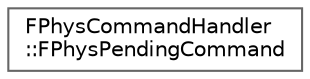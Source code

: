 digraph "Graphical Class Hierarchy"
{
 // INTERACTIVE_SVG=YES
 // LATEX_PDF_SIZE
  bgcolor="transparent";
  edge [fontname=Helvetica,fontsize=10,labelfontname=Helvetica,labelfontsize=10];
  node [fontname=Helvetica,fontsize=10,shape=box,height=0.2,width=0.4];
  rankdir="LR";
  Node0 [id="Node000000",label="FPhysCommandHandler\l::FPhysPendingCommand",height=0.2,width=0.4,color="grey40", fillcolor="white", style="filled",URL="$d3/db3/structFPhysCommandHandler_1_1FPhysPendingCommand.html",tooltip="Command to execute when physics simulation is done."];
}

